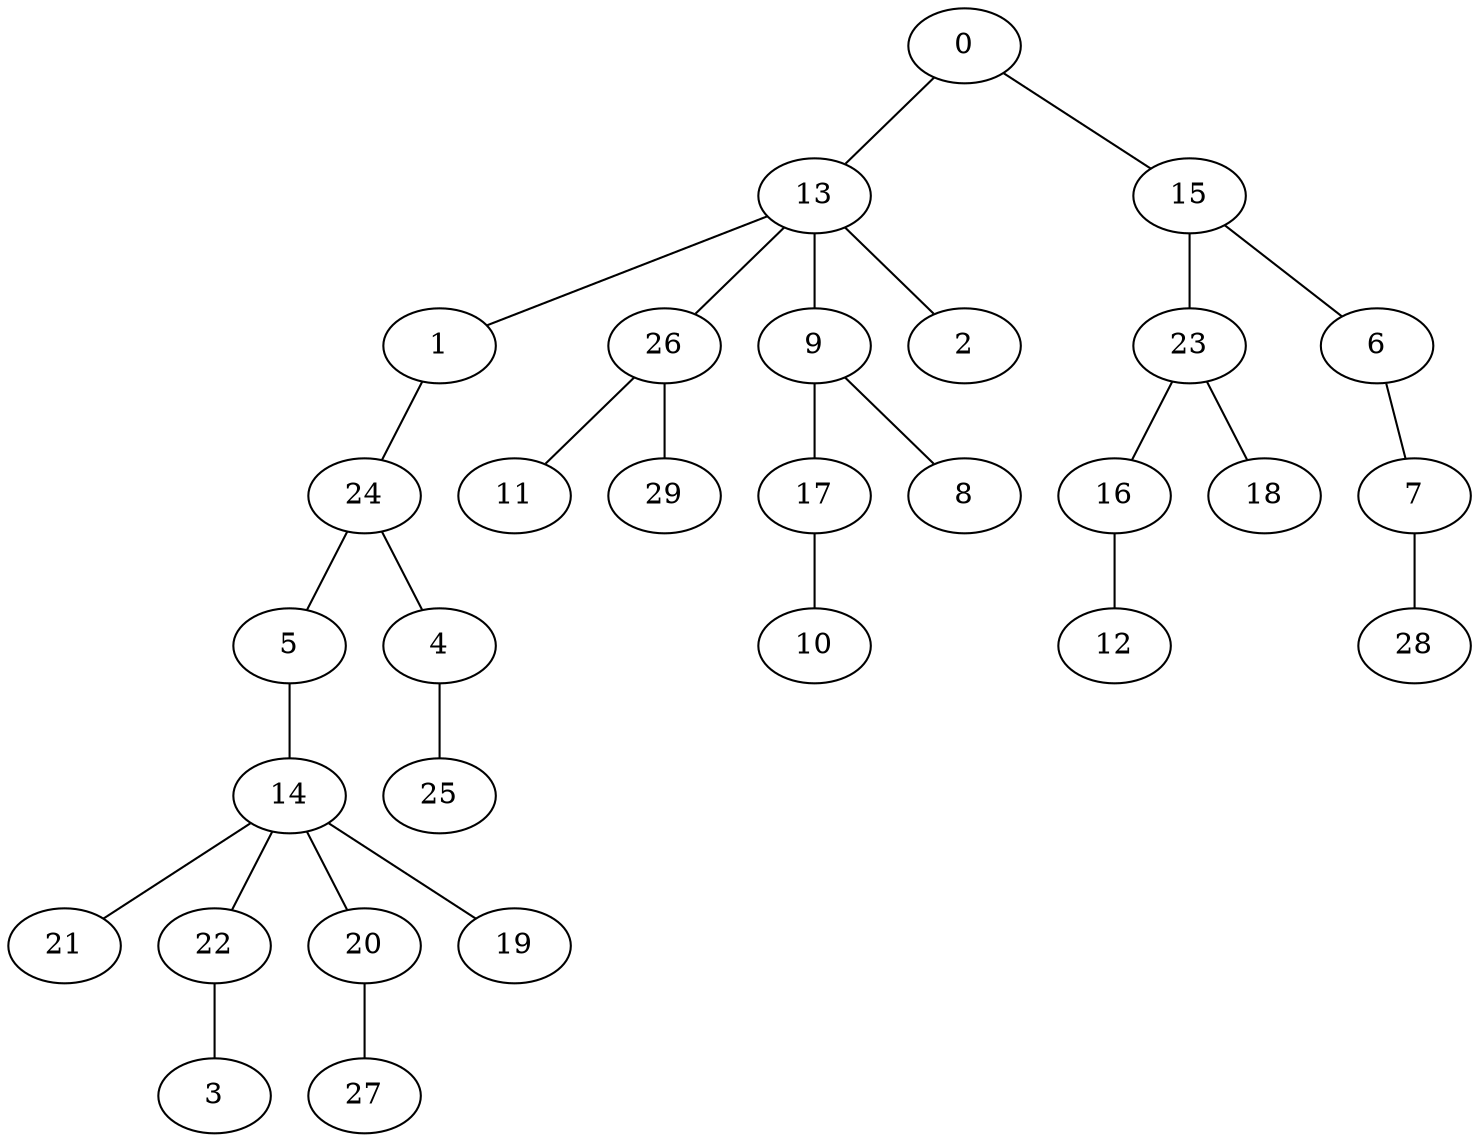 graph 666{
0  [Label = "0 (0.00)"]
13  [Label = "13 (1.13)"]
15  [Label = "15 (1.33)"]
1  [Label = "1 (1.60)"]
24  [Label = "24 (1.75)"]
23  [Label = "23 (1.91)"]
5  [Label = "5 (1.99)"]
6  [Label = "6 (2.00)"]
26  [Label = "26 (2.16)"]
11  [Label = "11 (2.22)"]
9  [Label = "9 (2.42)"]
16  [Label = "16 (2.66)"]
14  [Label = "14 (2.71)"]
17  [Label = "17 (2.81)"]
21  [Label = "21 (2.90)"]
7  [Label = "7 (3.55)"]
4  [Label = "4 (3.56)"]
22  [Label = "22 (3.85)"]
18  [Label = "18 (3.89)"]
20  [Label = "20 (4.00)"]
29  [Label = "29 (4.04)"]
8  [Label = "8 (4.10)"]
12  [Label = "12 (4.15)"]
10  [Label = "10 (4.21)"]
2  [Label = "2 (4.33)"]
27  [Label = "27 (4.40)"]
28  [Label = "28 (4.54)"]
3  [Label = "3 (4.61)"]
25  [Label = "25 (5.38)"]
19  [Label = "19 (5.78)"]

0--13  [Label = "1.13"]
0--15  [Label = "1.33"]
13--1  [Label = "0.47"]
1--24  [Label = "0.15"]
15--23  [Label = "0.58"]
24--5  [Label = "0.23"]
15--6  [Label = "0.67"]
13--26  [Label = "1.03"]
26--11  [Label = "0.06"]
13--9  [Label = "1.29"]
23--16  [Label = "0.75"]
5--14  [Label = "0.73"]
9--17  [Label = "0.39"]
14--21  [Label = "0.18"]
6--7  [Label = "1.55"]
24--4  [Label = "1.80"]
14--22  [Label = "1.14"]
23--18  [Label = "1.98"]
14--20  [Label = "1.28"]
26--29  [Label = "1.88"]
9--8  [Label = "1.68"]
16--12  [Label = "1.49"]
17--10  [Label = "1.40"]
13--2  [Label = "3.20"]
20--27  [Label = "0.40"]
7--28  [Label = "0.99"]
22--3  [Label = "0.76"]
4--25  [Label = "1.82"]
14--19  [Label = "3.07"]
}
